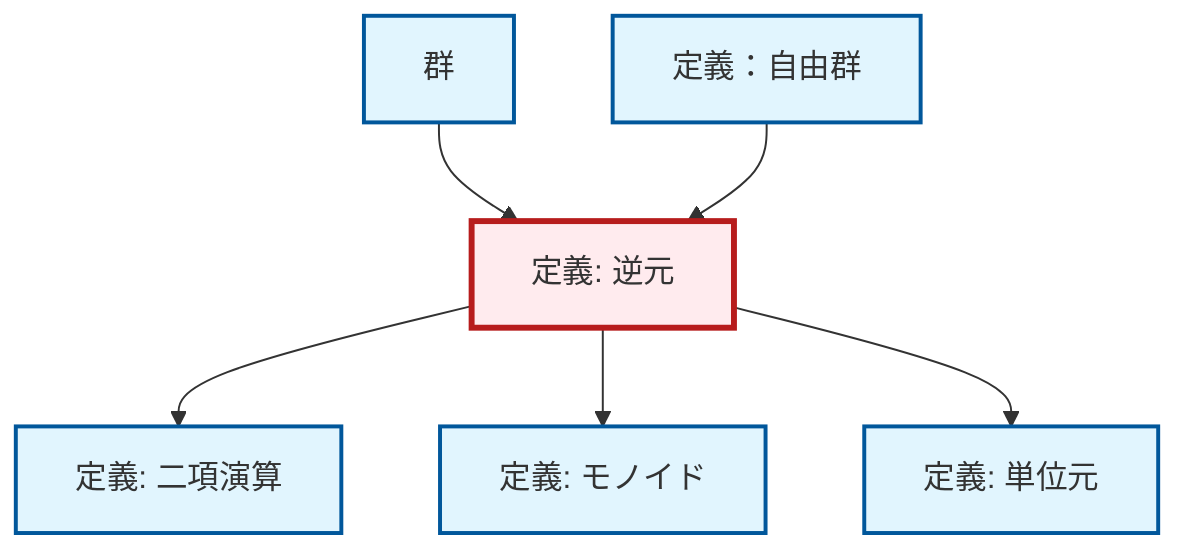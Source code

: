graph TD
    classDef definition fill:#e1f5fe,stroke:#01579b,stroke-width:2px
    classDef theorem fill:#f3e5f5,stroke:#4a148c,stroke-width:2px
    classDef axiom fill:#fff3e0,stroke:#e65100,stroke-width:2px
    classDef example fill:#e8f5e9,stroke:#1b5e20,stroke-width:2px
    classDef current fill:#ffebee,stroke:#b71c1c,stroke-width:3px
    def-group["群"]:::definition
    def-identity-element["定義: 単位元"]:::definition
    def-binary-operation["定義: 二項演算"]:::definition
    def-free-group["定義：自由群"]:::definition
    def-monoid["定義: モノイド"]:::definition
    def-inverse-element["定義: 逆元"]:::definition
    def-inverse-element --> def-binary-operation
    def-group --> def-inverse-element
    def-inverse-element --> def-monoid
    def-free-group --> def-inverse-element
    def-inverse-element --> def-identity-element
    class def-inverse-element current